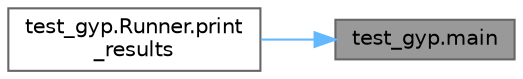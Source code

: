 digraph "test_gyp.main"
{
 // LATEX_PDF_SIZE
  bgcolor="transparent";
  edge [fontname=Helvetica,fontsize=10,labelfontname=Helvetica,labelfontsize=10];
  node [fontname=Helvetica,fontsize=10,shape=box,height=0.2,width=0.4];
  rankdir="RL";
  Node1 [id="Node000001",label="test_gyp.main",height=0.2,width=0.4,color="gray40", fillcolor="grey60", style="filled", fontcolor="black",tooltip=" "];
  Node1 -> Node2 [id="edge1_Node000001_Node000002",dir="back",color="steelblue1",style="solid",tooltip=" "];
  Node2 [id="Node000002",label="test_gyp.Runner.print\l_results",height=0.2,width=0.4,color="grey40", fillcolor="white", style="filled",URL="$classtest__gyp_1_1_runner.html#a2d780179cb915cc572ae37eb1f8a1708",tooltip=" "];
}
